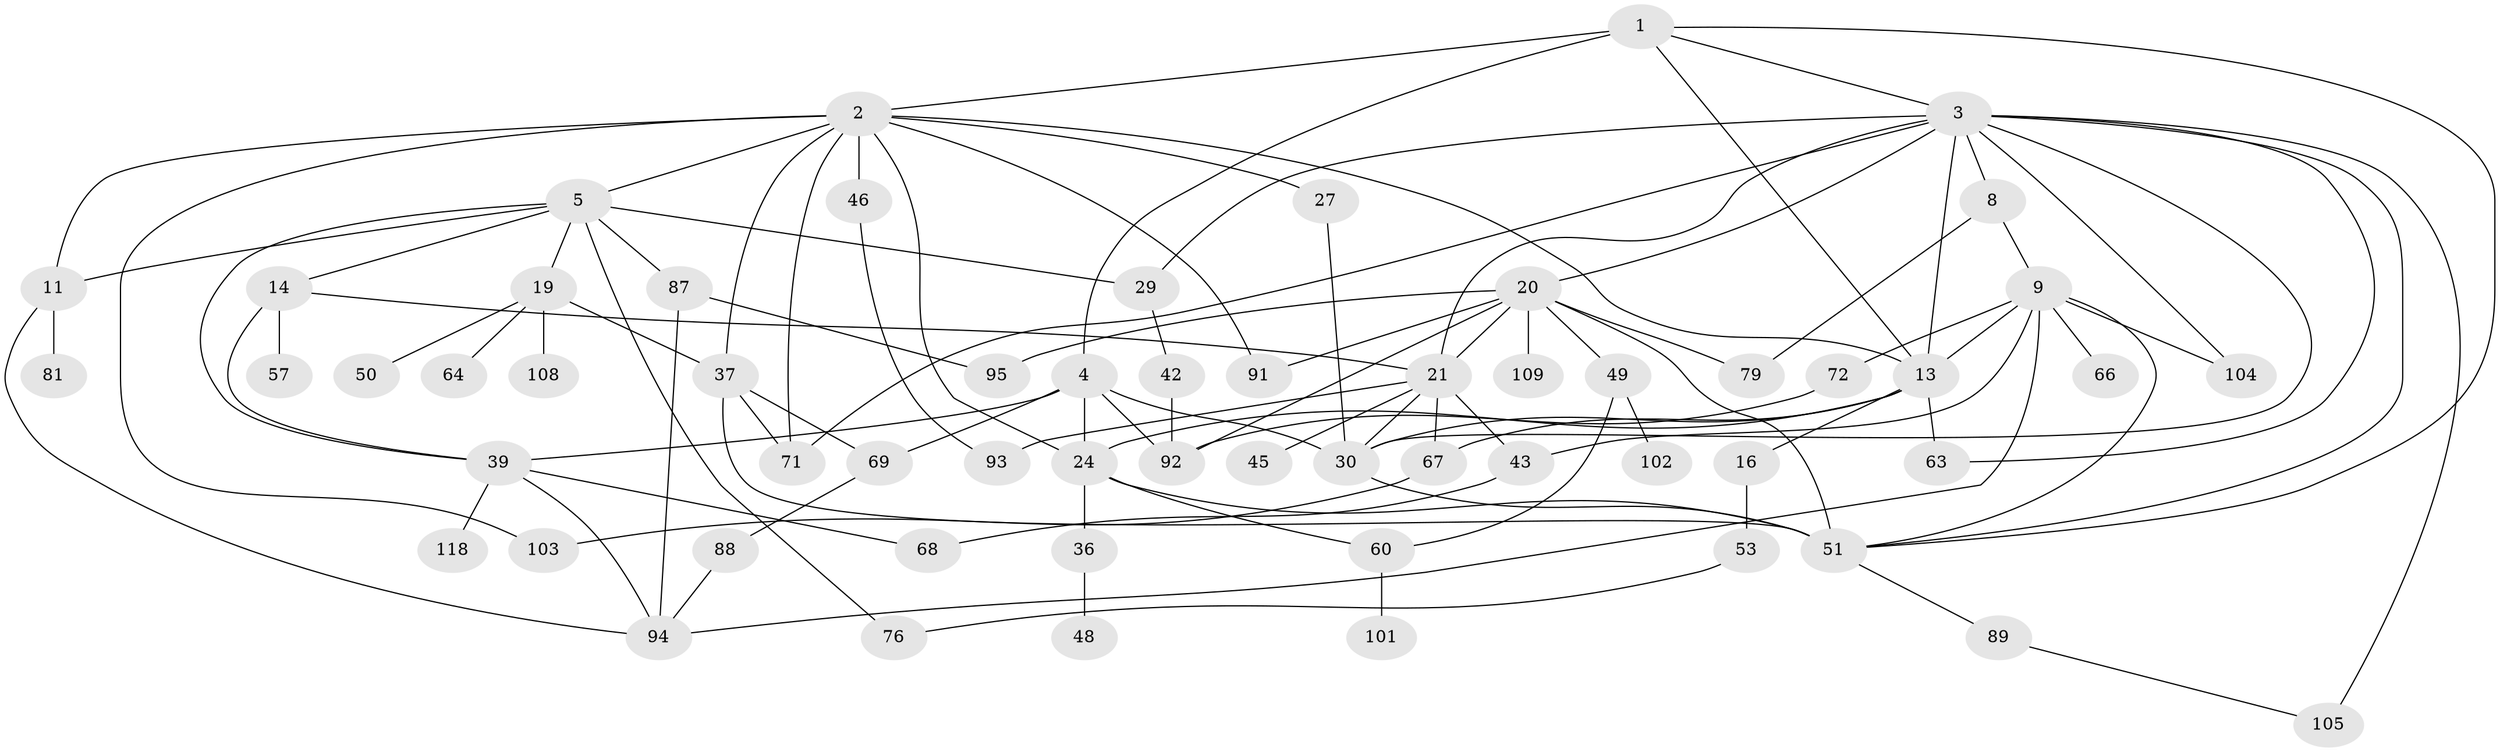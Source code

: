 // original degree distribution, {5: 0.07627118644067797, 7: 0.01694915254237288, 6: 0.03389830508474576, 4: 0.13559322033898305, 8: 0.00847457627118644, 3: 0.2966101694915254, 9: 0.00847457627118644, 2: 0.2457627118644068, 1: 0.17796610169491525}
// Generated by graph-tools (version 1.1) at 2025/17/03/04/25 18:17:02]
// undirected, 59 vertices, 103 edges
graph export_dot {
graph [start="1"]
  node [color=gray90,style=filled];
  1;
  2 [super="+10+100"];
  3 [super="+6+33"];
  4 [super="+17+7"];
  5;
  8;
  9 [super="+25+12+41"];
  11;
  13 [super="+15+90+61"];
  14 [super="+97"];
  16 [super="+47"];
  19 [super="+32"];
  20 [super="+38+26+40"];
  21 [super="+56+34+44+74"];
  24 [super="+77+31"];
  27;
  29;
  30 [super="+54+113+59"];
  36;
  37 [super="+75"];
  39 [super="+58"];
  42;
  43 [super="+83"];
  45 [super="+98"];
  46;
  48;
  49;
  50;
  51 [super="+82+78+80"];
  53 [super="+70"];
  57;
  60;
  63;
  64;
  66;
  67 [super="+110+106"];
  68;
  69;
  71 [super="+86"];
  72 [super="+111"];
  76;
  79;
  81;
  87;
  88;
  89;
  91;
  92 [super="+96+114"];
  93;
  94;
  95 [super="+99"];
  101;
  102;
  103;
  104;
  105;
  108;
  109;
  118;
  1 -- 2;
  1 -- 3;
  1 -- 4;
  1 -- 13;
  1 -- 51;
  2 -- 5;
  2 -- 24;
  2 -- 46;
  2 -- 91;
  2 -- 37;
  2 -- 71;
  2 -- 27;
  2 -- 11;
  2 -- 13;
  2 -- 103;
  3 -- 8;
  3 -- 20 [weight=2];
  3 -- 104 [weight=2];
  3 -- 105;
  3 -- 29;
  3 -- 21;
  3 -- 63;
  3 -- 30;
  3 -- 51;
  3 -- 13;
  3 -- 71;
  4 -- 92;
  4 -- 69;
  4 -- 39 [weight=2];
  4 -- 24 [weight=3];
  4 -- 30 [weight=2];
  5 -- 11;
  5 -- 14;
  5 -- 19;
  5 -- 29;
  5 -- 87;
  5 -- 76;
  5 -- 39;
  8 -- 9;
  8 -- 79;
  9 -- 94;
  9 -- 66;
  9 -- 51;
  9 -- 104;
  9 -- 43;
  9 -- 72;
  9 -- 13;
  11 -- 81;
  11 -- 94;
  13 -- 30;
  13 -- 16;
  13 -- 24;
  13 -- 63;
  13 -- 67;
  14 -- 39 [weight=2];
  14 -- 57;
  14 -- 21;
  16 -- 53;
  19 -- 50;
  19 -- 64;
  19 -- 108;
  19 -- 37;
  20 -- 21;
  20 -- 91;
  20 -- 109;
  20 -- 49;
  20 -- 51 [weight=2];
  20 -- 92;
  20 -- 95;
  20 -- 79;
  21 -- 93 [weight=2];
  21 -- 67 [weight=2];
  21 -- 45;
  21 -- 30;
  21 -- 43;
  24 -- 60;
  24 -- 51 [weight=2];
  24 -- 36;
  27 -- 30;
  29 -- 42;
  30 -- 51;
  36 -- 48;
  37 -- 51;
  37 -- 69;
  37 -- 71;
  39 -- 68;
  39 -- 118;
  39 -- 94;
  42 -- 92;
  43 -- 68;
  46 -- 93;
  49 -- 60;
  49 -- 102;
  51 -- 89;
  53 -- 76;
  60 -- 101;
  67 -- 103;
  69 -- 88;
  72 -- 92;
  87 -- 94;
  87 -- 95;
  88 -- 94;
  89 -- 105;
}
